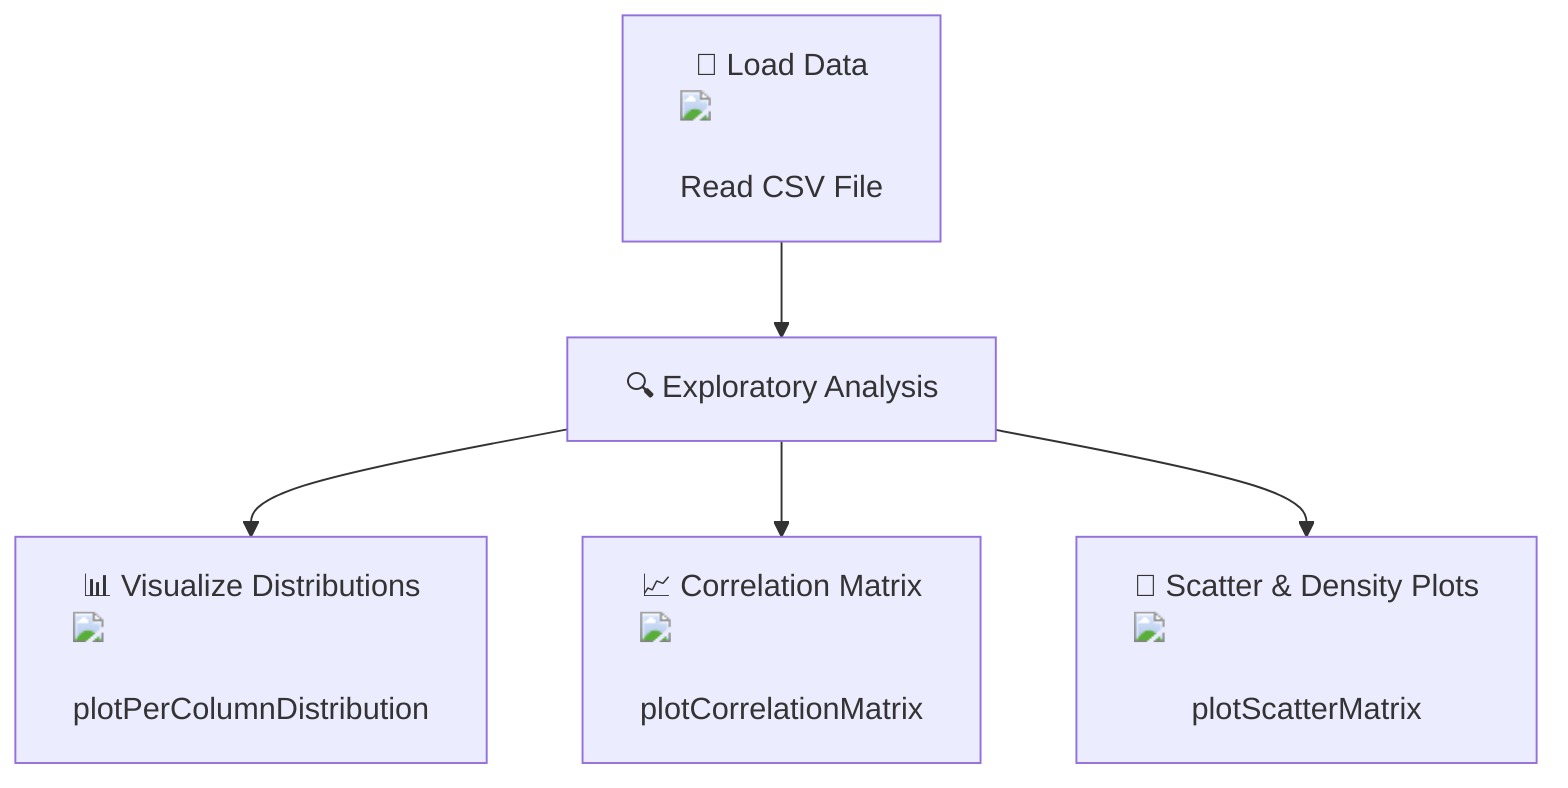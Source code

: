 flowchart TD
    A["📁 Load Data <img src='file.svg'/> <br/> Read CSV File"] --> B["🔍 Exploratory Analysis"]
    B --> C["📊 Visualize Distributions <img src='dummy_plots/hist_template.svg'/> <br/> plotPerColumnDistribution"]
    B --> D["📈 Correlation Matrix <img src='dummy_plots/barplot_template.svg'/> <br/> plotCorrelationMatrix"]
    B --> E["🌌 Scatter & Density Plots <img src='dummy_plots/scatter_plot_template.svg'/> <br/> plotScatterMatrix"]